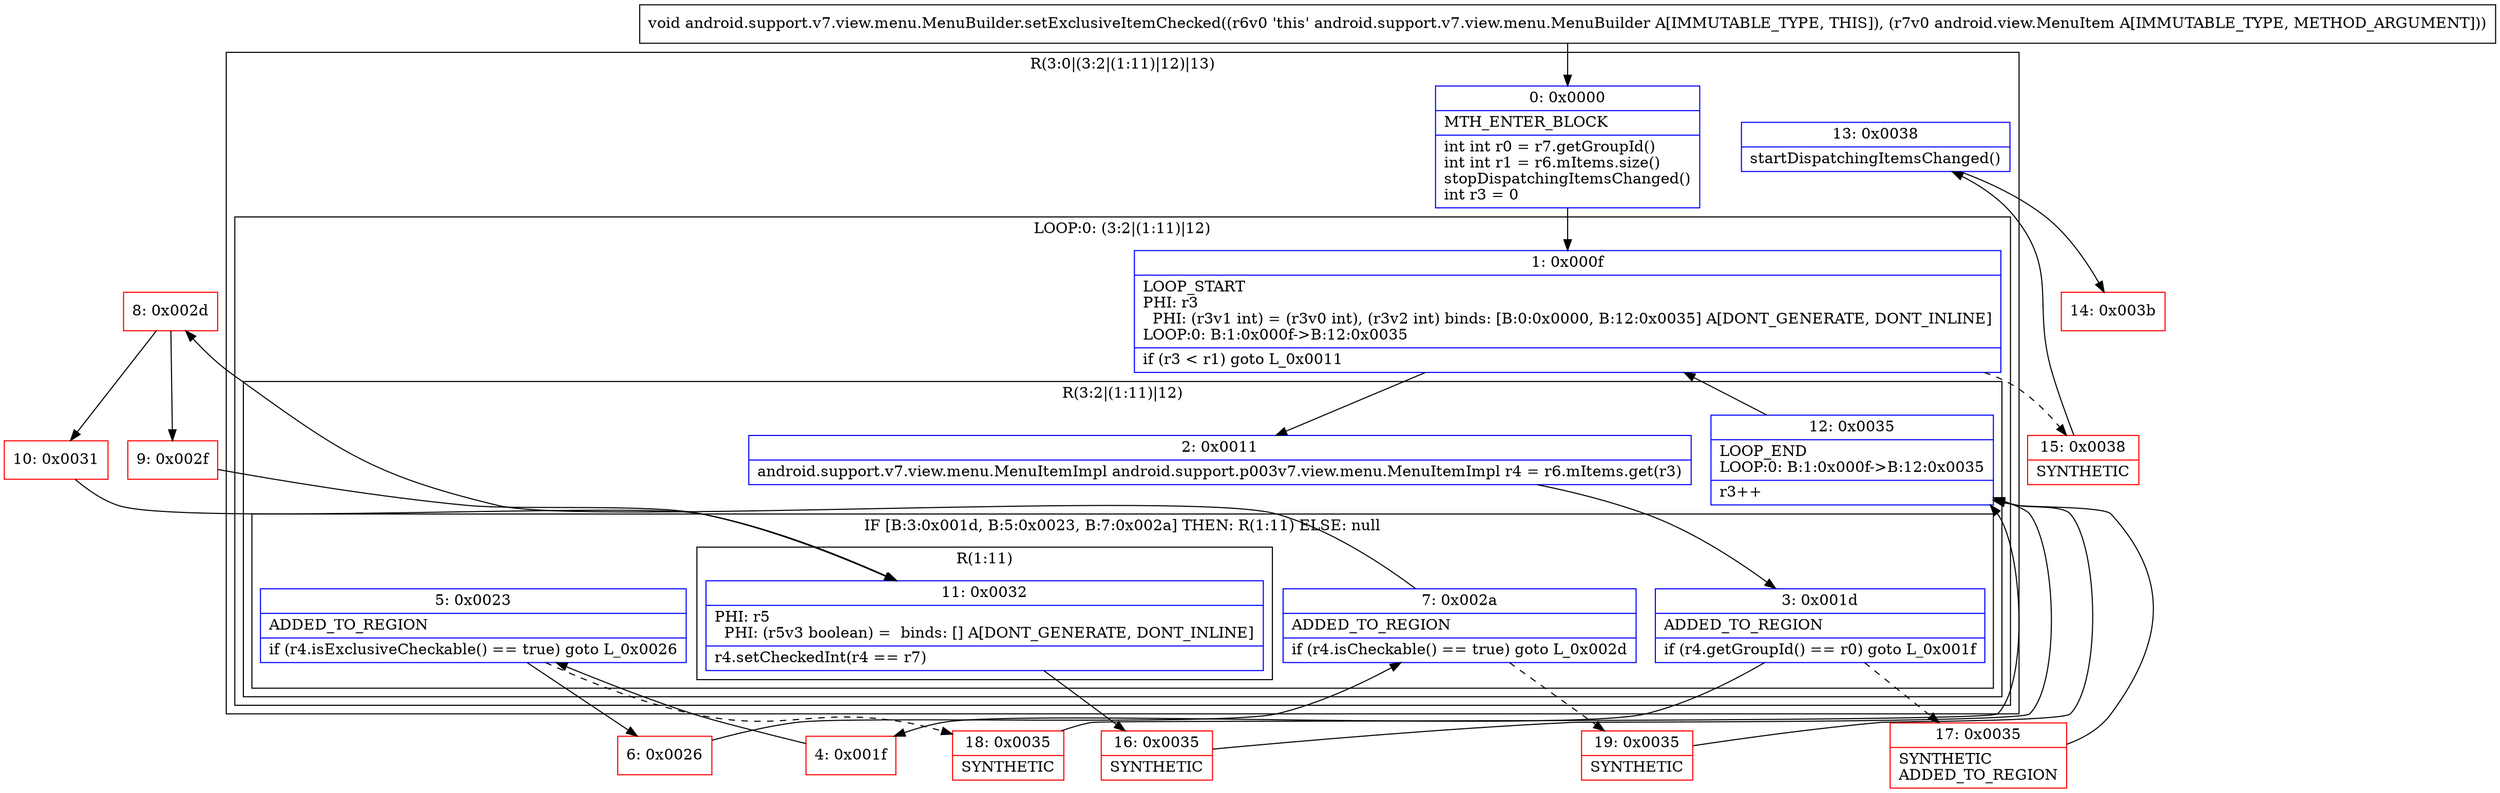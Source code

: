 digraph "CFG forandroid.support.v7.view.menu.MenuBuilder.setExclusiveItemChecked(Landroid\/view\/MenuItem;)V" {
subgraph cluster_Region_22369161 {
label = "R(3:0|(3:2|(1:11)|12)|13)";
node [shape=record,color=blue];
Node_0 [shape=record,label="{0\:\ 0x0000|MTH_ENTER_BLOCK\l|int int r0 = r7.getGroupId()\lint int r1 = r6.mItems.size()\lstopDispatchingItemsChanged()\lint r3 = 0\l}"];
subgraph cluster_LoopRegion_823242445 {
label = "LOOP:0: (3:2|(1:11)|12)";
node [shape=record,color=blue];
Node_1 [shape=record,label="{1\:\ 0x000f|LOOP_START\lPHI: r3 \l  PHI: (r3v1 int) = (r3v0 int), (r3v2 int) binds: [B:0:0x0000, B:12:0x0035] A[DONT_GENERATE, DONT_INLINE]\lLOOP:0: B:1:0x000f\-\>B:12:0x0035\l|if (r3 \< r1) goto L_0x0011\l}"];
subgraph cluster_Region_299727550 {
label = "R(3:2|(1:11)|12)";
node [shape=record,color=blue];
Node_2 [shape=record,label="{2\:\ 0x0011|android.support.v7.view.menu.MenuItemImpl android.support.p003v7.view.menu.MenuItemImpl r4 = r6.mItems.get(r3)\l}"];
subgraph cluster_IfRegion_1369831862 {
label = "IF [B:3:0x001d, B:5:0x0023, B:7:0x002a] THEN: R(1:11) ELSE: null";
node [shape=record,color=blue];
Node_3 [shape=record,label="{3\:\ 0x001d|ADDED_TO_REGION\l|if (r4.getGroupId() == r0) goto L_0x001f\l}"];
Node_5 [shape=record,label="{5\:\ 0x0023|ADDED_TO_REGION\l|if (r4.isExclusiveCheckable() == true) goto L_0x0026\l}"];
Node_7 [shape=record,label="{7\:\ 0x002a|ADDED_TO_REGION\l|if (r4.isCheckable() == true) goto L_0x002d\l}"];
subgraph cluster_Region_985639447 {
label = "R(1:11)";
node [shape=record,color=blue];
Node_11 [shape=record,label="{11\:\ 0x0032|PHI: r5 \l  PHI: (r5v3 boolean) =  binds: [] A[DONT_GENERATE, DONT_INLINE]\l|r4.setCheckedInt(r4 == r7)\l}"];
}
}
Node_12 [shape=record,label="{12\:\ 0x0035|LOOP_END\lLOOP:0: B:1:0x000f\-\>B:12:0x0035\l|r3++\l}"];
}
}
Node_13 [shape=record,label="{13\:\ 0x0038|startDispatchingItemsChanged()\l}"];
}
Node_4 [shape=record,color=red,label="{4\:\ 0x001f}"];
Node_6 [shape=record,color=red,label="{6\:\ 0x0026}"];
Node_8 [shape=record,color=red,label="{8\:\ 0x002d}"];
Node_9 [shape=record,color=red,label="{9\:\ 0x002f}"];
Node_10 [shape=record,color=red,label="{10\:\ 0x0031}"];
Node_14 [shape=record,color=red,label="{14\:\ 0x003b}"];
Node_15 [shape=record,color=red,label="{15\:\ 0x0038|SYNTHETIC\l}"];
Node_16 [shape=record,color=red,label="{16\:\ 0x0035|SYNTHETIC\l}"];
Node_17 [shape=record,color=red,label="{17\:\ 0x0035|SYNTHETIC\lADDED_TO_REGION\l}"];
Node_18 [shape=record,color=red,label="{18\:\ 0x0035|SYNTHETIC\l}"];
Node_19 [shape=record,color=red,label="{19\:\ 0x0035|SYNTHETIC\l}"];
MethodNode[shape=record,label="{void android.support.v7.view.menu.MenuBuilder.setExclusiveItemChecked((r6v0 'this' android.support.v7.view.menu.MenuBuilder A[IMMUTABLE_TYPE, THIS]), (r7v0 android.view.MenuItem A[IMMUTABLE_TYPE, METHOD_ARGUMENT])) }"];
MethodNode -> Node_0;
Node_0 -> Node_1;
Node_1 -> Node_2;
Node_1 -> Node_15[style=dashed];
Node_2 -> Node_3;
Node_3 -> Node_4;
Node_3 -> Node_17[style=dashed];
Node_5 -> Node_6;
Node_5 -> Node_18[style=dashed];
Node_7 -> Node_8;
Node_7 -> Node_19[style=dashed];
Node_11 -> Node_16;
Node_12 -> Node_1;
Node_13 -> Node_14;
Node_4 -> Node_5;
Node_6 -> Node_7;
Node_8 -> Node_9;
Node_8 -> Node_10;
Node_9 -> Node_11;
Node_10 -> Node_11;
Node_15 -> Node_13;
Node_16 -> Node_12;
Node_17 -> Node_12;
Node_18 -> Node_12;
Node_19 -> Node_12;
}

